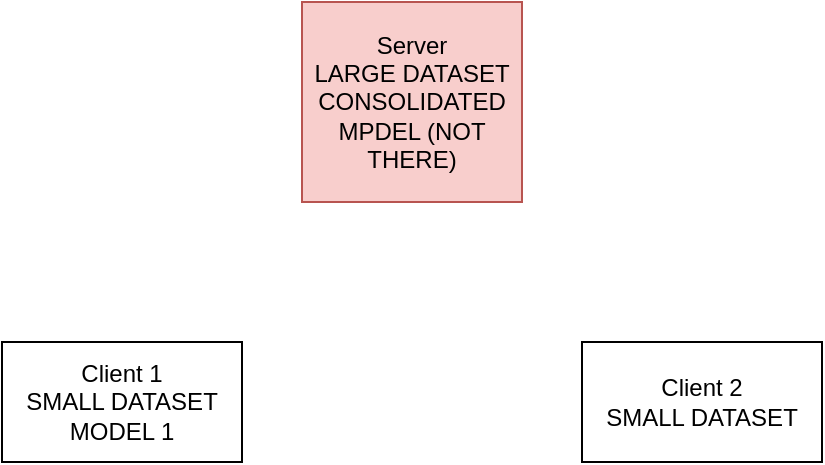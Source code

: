 <mxfile version="20.4.0" type="device" pages="3"><diagram id="bLYmIx0lJgPTviclufs0" name="Fed-MD"><mxGraphModel dx="1038" dy="547" grid="1" gridSize="10" guides="1" tooltips="1" connect="1" arrows="1" fold="1" page="1" pageScale="1" pageWidth="850" pageHeight="1100" math="0" shadow="0"><root><mxCell id="0"/><mxCell id="1" parent="0"/><mxCell id="p9bsRC6zktmy-gAGINlD-1" value="Server&lt;br&gt;LARGE DATASET&lt;br&gt;CONSOLIDATED MPDEL (NOT THERE)" style="rounded=0;whiteSpace=wrap;html=1;fillColor=#f8cecc;strokeColor=#b85450;" vertex="1" parent="1"><mxGeometry x="350" y="90" width="110" height="100" as="geometry"/></mxCell><mxCell id="p9bsRC6zktmy-gAGINlD-2" value="Client 1&lt;br&gt;SMALL DATASET&lt;br&gt;MODEL 1" style="rounded=0;whiteSpace=wrap;html=1;" vertex="1" parent="1"><mxGeometry x="200" y="260" width="120" height="60" as="geometry"/></mxCell><mxCell id="p9bsRC6zktmy-gAGINlD-3" value="Client 2&lt;br&gt;SMALL DATASET" style="rounded=0;whiteSpace=wrap;html=1;" vertex="1" parent="1"><mxGeometry x="490" y="260" width="120" height="60" as="geometry"/></mxCell></root></mxGraphModel></diagram><diagram id="DpExnDDBApC-XLhABuVq" name="Ditto + Distillation"><mxGraphModel dx="865" dy="456" grid="1" gridSize="10" guides="1" tooltips="1" connect="1" arrows="1" fold="1" page="1" pageScale="1" pageWidth="850" pageHeight="1100" math="0" shadow="0"><root><mxCell id="0"/><mxCell id="1" parent="0"/><mxCell id="5U0-5UDaO0R8wHRmBMVC-3" value="" style="edgeStyle=orthogonalEdgeStyle;rounded=0;orthogonalLoop=1;jettySize=auto;html=1;" edge="1" parent="1" source="5U0-5UDaO0R8wHRmBMVC-1" target="5U0-5UDaO0R8wHRmBMVC-2"><mxGeometry relative="1" as="geometry"/></mxCell><mxCell id="5U0-5UDaO0R8wHRmBMVC-5" value="" style="edgeStyle=orthogonalEdgeStyle;rounded=0;orthogonalLoop=1;jettySize=auto;html=1;" edge="1" parent="1" source="5U0-5UDaO0R8wHRmBMVC-1" target="5U0-5UDaO0R8wHRmBMVC-4"><mxGeometry relative="1" as="geometry"/></mxCell><mxCell id="5U0-5UDaO0R8wHRmBMVC-1" value="SERVER" style="rounded=0;whiteSpace=wrap;html=1;fillColor=#f8cecc;strokeColor=#b85450;" vertex="1" parent="1"><mxGeometry x="320" y="120" width="120" height="60" as="geometry"/></mxCell><mxCell id="5U0-5UDaO0R8wHRmBMVC-2" value="&lt;b&gt;TASKS:&lt;/b&gt;&lt;br&gt;1. LARGE MODEL - TEACHER&lt;br&gt;2. SMALL MODEL - STUDENT (TRAINED WITH TEACHER - DISTILLATION)&lt;br&gt;3. SEND SMALL MODEL TO CLIENTS" style="rounded=0;whiteSpace=wrap;html=1;fillColor=#f8cecc;strokeColor=#b85450;" vertex="1" parent="1"><mxGeometry x="510" y="80" width="150" height="140" as="geometry"/></mxCell><mxCell id="5U0-5UDaO0R8wHRmBMVC-8" value="" style="edgeStyle=orthogonalEdgeStyle;rounded=0;orthogonalLoop=1;jettySize=auto;html=1;" edge="1" parent="1" source="5U0-5UDaO0R8wHRmBMVC-4" target="5U0-5UDaO0R8wHRmBMVC-6"><mxGeometry relative="1" as="geometry"/></mxCell><mxCell id="5U0-5UDaO0R8wHRmBMVC-4" value="CLIENTS" style="rounded=0;whiteSpace=wrap;html=1;fillColor=#dae8fc;strokeColor=#6c8ebf;" vertex="1" parent="1"><mxGeometry x="320" y="340" width="120" height="60" as="geometry"/></mxCell><mxCell id="5U0-5UDaO0R8wHRmBMVC-6" value="&lt;b&gt;TASKS:&lt;/b&gt;&lt;br&gt;1. TAKE SMALL MODEL FROM SERVER - TRAIN AND APPLY DITTO ALGORITHM&lt;br&gt;2. SENDS BACK TRAINED WEIGHTS ON PRIVATE DATASET and SENDS BACK TO SERVER&lt;br&gt;3. SERVER AVERAGES ALL RESULTS AND SENDS IT BACK&lt;br&gt;" style="rounded=0;whiteSpace=wrap;html=1;fillColor=#dae8fc;strokeColor=#6c8ebf;" vertex="1" parent="1"><mxGeometry x="510" y="300" width="220" height="140" as="geometry"/></mxCell></root></mxGraphModel></diagram><diagram id="1quVSoLbvMCRkJ2KhHkt" name="Page-3"><mxGraphModel dx="1038" dy="547" grid="1" gridSize="10" guides="1" tooltips="1" connect="1" arrows="1" fold="1" page="1" pageScale="1" pageWidth="850" pageHeight="1100" math="0" shadow="0"><root><mxCell id="0"/><mxCell id="1" parent="0"/><mxCell id="sPztDgZvx9QOCHJzi5cY-1" value="DITTO" style="rounded=0;whiteSpace=wrap;html=1;" vertex="1" parent="1"><mxGeometry x="190" y="160" width="130" height="120" as="geometry"/></mxCell></root></mxGraphModel></diagram></mxfile>